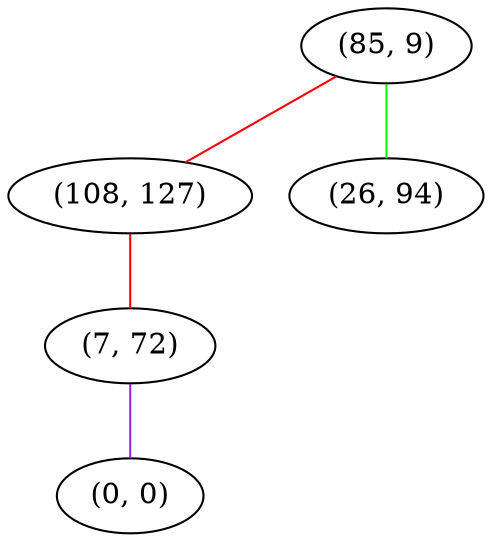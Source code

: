 graph "" {
"(85, 9)";
"(108, 127)";
"(26, 94)";
"(7, 72)";
"(0, 0)";
"(85, 9)" -- "(108, 127)"  [color=red, key=0, weight=1];
"(85, 9)" -- "(26, 94)"  [color=green, key=0, weight=2];
"(108, 127)" -- "(7, 72)"  [color=red, key=0, weight=1];
"(7, 72)" -- "(0, 0)"  [color=purple, key=0, weight=4];
}
